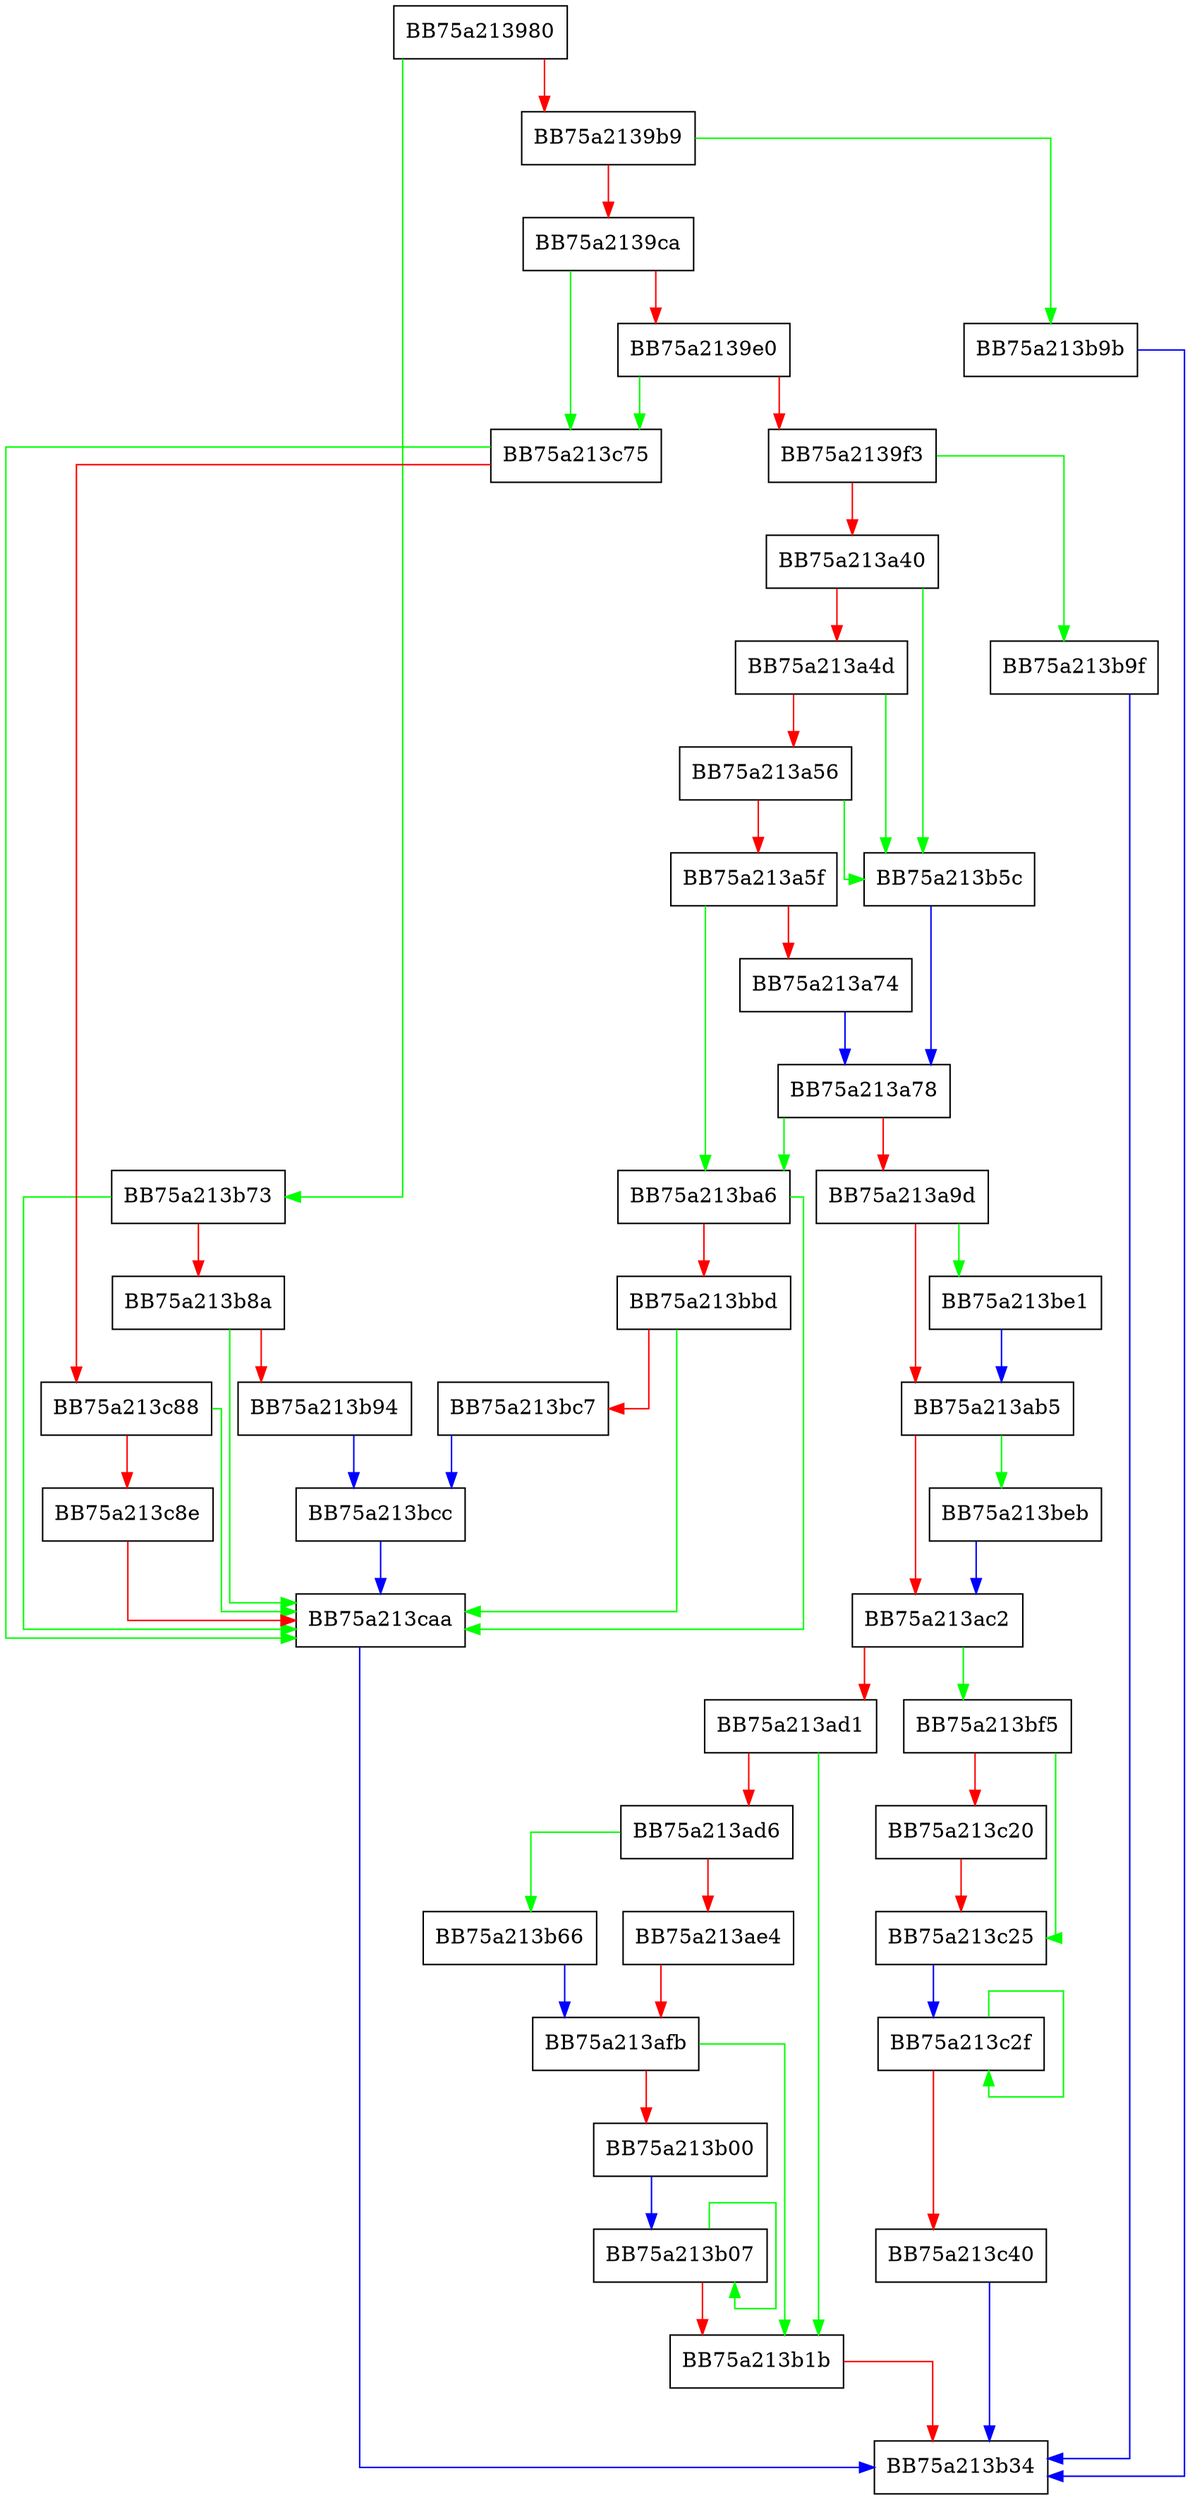 digraph aggregatorex_receiver {
  node [shape="box"];
  graph [splines=ortho];
  BB75a213980 -> BB75a213b73 [color="green"];
  BB75a213980 -> BB75a2139b9 [color="red"];
  BB75a2139b9 -> BB75a213b9b [color="green"];
  BB75a2139b9 -> BB75a2139ca [color="red"];
  BB75a2139ca -> BB75a213c75 [color="green"];
  BB75a2139ca -> BB75a2139e0 [color="red"];
  BB75a2139e0 -> BB75a213c75 [color="green"];
  BB75a2139e0 -> BB75a2139f3 [color="red"];
  BB75a2139f3 -> BB75a213b9f [color="green"];
  BB75a2139f3 -> BB75a213a40 [color="red"];
  BB75a213a40 -> BB75a213b5c [color="green"];
  BB75a213a40 -> BB75a213a4d [color="red"];
  BB75a213a4d -> BB75a213b5c [color="green"];
  BB75a213a4d -> BB75a213a56 [color="red"];
  BB75a213a56 -> BB75a213b5c [color="green"];
  BB75a213a56 -> BB75a213a5f [color="red"];
  BB75a213a5f -> BB75a213ba6 [color="green"];
  BB75a213a5f -> BB75a213a74 [color="red"];
  BB75a213a74 -> BB75a213a78 [color="blue"];
  BB75a213a78 -> BB75a213ba6 [color="green"];
  BB75a213a78 -> BB75a213a9d [color="red"];
  BB75a213a9d -> BB75a213be1 [color="green"];
  BB75a213a9d -> BB75a213ab5 [color="red"];
  BB75a213ab5 -> BB75a213beb [color="green"];
  BB75a213ab5 -> BB75a213ac2 [color="red"];
  BB75a213ac2 -> BB75a213bf5 [color="green"];
  BB75a213ac2 -> BB75a213ad1 [color="red"];
  BB75a213ad1 -> BB75a213b1b [color="green"];
  BB75a213ad1 -> BB75a213ad6 [color="red"];
  BB75a213ad6 -> BB75a213b66 [color="green"];
  BB75a213ad6 -> BB75a213ae4 [color="red"];
  BB75a213ae4 -> BB75a213afb [color="red"];
  BB75a213afb -> BB75a213b1b [color="green"];
  BB75a213afb -> BB75a213b00 [color="red"];
  BB75a213b00 -> BB75a213b07 [color="blue"];
  BB75a213b07 -> BB75a213b07 [color="green"];
  BB75a213b07 -> BB75a213b1b [color="red"];
  BB75a213b1b -> BB75a213b34 [color="red"];
  BB75a213b5c -> BB75a213a78 [color="blue"];
  BB75a213b66 -> BB75a213afb [color="blue"];
  BB75a213b73 -> BB75a213caa [color="green"];
  BB75a213b73 -> BB75a213b8a [color="red"];
  BB75a213b8a -> BB75a213caa [color="green"];
  BB75a213b8a -> BB75a213b94 [color="red"];
  BB75a213b94 -> BB75a213bcc [color="blue"];
  BB75a213b9b -> BB75a213b34 [color="blue"];
  BB75a213b9f -> BB75a213b34 [color="blue"];
  BB75a213ba6 -> BB75a213caa [color="green"];
  BB75a213ba6 -> BB75a213bbd [color="red"];
  BB75a213bbd -> BB75a213caa [color="green"];
  BB75a213bbd -> BB75a213bc7 [color="red"];
  BB75a213bc7 -> BB75a213bcc [color="blue"];
  BB75a213bcc -> BB75a213caa [color="blue"];
  BB75a213be1 -> BB75a213ab5 [color="blue"];
  BB75a213beb -> BB75a213ac2 [color="blue"];
  BB75a213bf5 -> BB75a213c25 [color="green"];
  BB75a213bf5 -> BB75a213c20 [color="red"];
  BB75a213c20 -> BB75a213c25 [color="red"];
  BB75a213c25 -> BB75a213c2f [color="blue"];
  BB75a213c2f -> BB75a213c2f [color="green"];
  BB75a213c2f -> BB75a213c40 [color="red"];
  BB75a213c40 -> BB75a213b34 [color="blue"];
  BB75a213c75 -> BB75a213caa [color="green"];
  BB75a213c75 -> BB75a213c88 [color="red"];
  BB75a213c88 -> BB75a213caa [color="green"];
  BB75a213c88 -> BB75a213c8e [color="red"];
  BB75a213c8e -> BB75a213caa [color="red"];
  BB75a213caa -> BB75a213b34 [color="blue"];
}